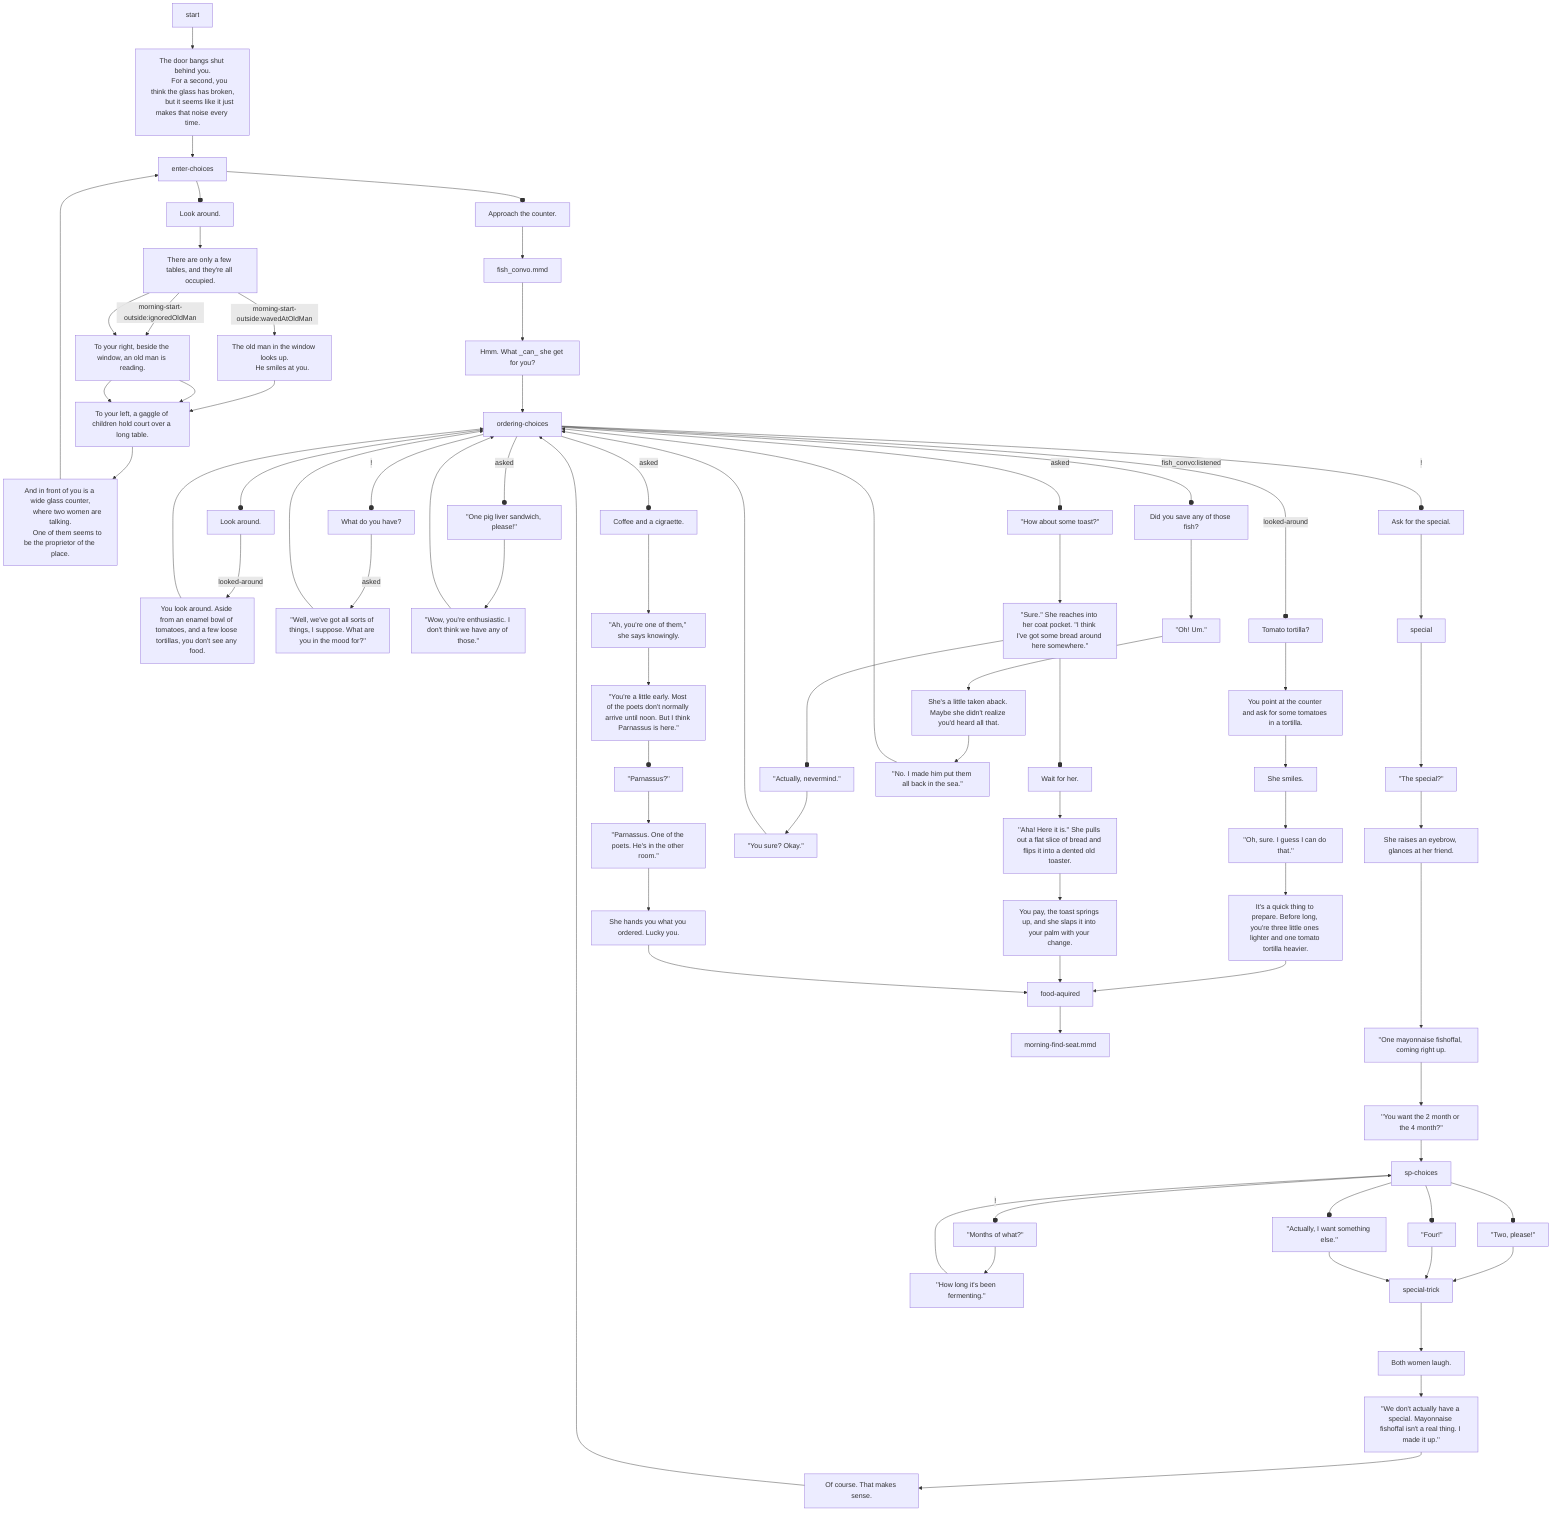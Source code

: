 flowchart TD

    start --> a[
        The door bangs shut behind you.
        For a second, you think the glass has broken,
        but it seems like it just makes that noise every time.
    ] --> enter-choices

    enter-choices --o a1[Look around.] --> b
    enter-choices --o a2[Approach the counter.] --> fish_convo.mmd

    b[There are only a few tables, and they're all occupied.]
    
    b --> |morning-start-outside:wavedAtOldMan| ba[
        The old man in the window looks up.
        He smiles at you.
    ] --> c

    b --> |morning-start-outside:ignoredOldMan| bb[
        The old man in the window looks up at you,
        his eyebrows raised.
    ] --> c

    b --> bb[
        To your right, beside the window, an old man is reading.
    ] --> c

    c[To your left, a gaggle of children hold court over a long table.]
    --> d[
        And in front of you is a wide glass counter,
        where two women are talking.
        One of them seems to be the proprietor of the place.
    ] --> enter-choices

    fish_convo.mmd --> fc[Hmm. What _can_ she get for you?] --> ordering-choices

    ordering-choices --o o1[Look around.] -- looked-around --> look-around[You look around. Aside from an enamel bowl of tomatoes, and a few loose tortillas, you don't see any food.] --> ordering-choices
    ordering-choices -- ! --o o2[What do you have?] -- asked--> ask-her[''Well, we've got all sorts of things, I suppose. What are you in the mood for?''] --> ordering-choices
    ordering-choices -- asked --o o3[''One pig liver sandwich, please!''] --> liver[''Wow, you're enthusiastic. I don't think we have any of those.''] --> ordering-choices
    
    ordering-choices -- looked-around --o o5[Tomato tortilla?] 
        --> tom-tot[You point at the counter and ask for some tomatoes in a tortilla.] 
        --> tom-tot2[She smiles.] 
        --> tom-tot3[''Oh, sure. I guess I can do that.''] 
        --> tom-tot4[It's a quick thing to prepare. Before long, you're three little ones lighter and one tomato tortilla heavier.] 
        --> food-aquired
    
    ordering-choices -- asked --o c1[''How about some toast?''] 
        --> c2[''Sure.'' She reaches into her coat pocket. ''I think I've got some bread around here somewhere.''] 
        c2 ---o cc1[Wait for her.]
            --> cc11[''Aha! Here it is.'' She pulls out a flat slice of bread and flips it into a dented old toaster.]
            --> cc12[You pay, the toast springs up, and she slaps it into your palm with your change.]
            --> food-aquired
        c2 ---o cc2[''Actually, nevermind.'']
            --> cc21[''You sure? Okay.'']
            --> ordering-choices

    ordering-choices -- asked --o o6[Coffee and a cigraette.]
        --> french-breakfast[''Ah, you're one of them,'' she says knowingly.]
        --> fb2[''You're a little early. Most of the poets don't normally arrive until noon. But I think Parnassus is here.'']
        --o fb3[''Parnassus?'']
        --> fb4[''Parnassus. One of the poets. He's in the other room.'']
        --> fb5[She hands you what you ordered. Lucky you.]
        --> food-aquired
    
    ordering-choices -- fish_convo:listened --o o7[Did you save any of those fish?] 
        --> fish[''Oh! Um.'']
        --> fish2[She's a little taken aback. Maybe she didn't realize you'd heard all that.]
        --> fish3[''No. I made him put them all back in the sea.'']
        --> ordering-choices

    ordering-choices -- ! --o o4[Ask for the special.] --> special



    special 
        ---> sp1[''The special?'']
        --> sp2[She raises an eyebrow, glances at her friend.]
        ----> sp3[''One mayonnaise fishoffal, coming right up.]
        ---> sp4[''You want the 2 month or the 4 month?''] --> sp-choices

        sp-choices --o sp-choices1[''Two, please!''] --> special-trick
        sp-choices --o sp-choices2[''Four!''] --> special-trick
        sp-choices -- ! --o sp-choices3[''Months of what?''] --> sp-choices31[''How long it's been fermenting.''] --> sp-choices
        sp-choices --o sp4.4[''Actually, I want something else.''] --> special-trick

        special-trick 
        ---> st1[Both women laugh.] 
        --> st2[''We don't actually have a special. Mayonnaise fishoffal isn't a real thing. I made it up.'']
        --> st3[Of course. That makes sense.]
        ----> ordering-choices



    food-aquired --> morning-find-seat.mmd

    %% once you've ordered, you have to choose where to sit.
    %% and I have to make it really easy to go take your food outside and be alone.
    %% but difficult/rewarding to sit down with some rando